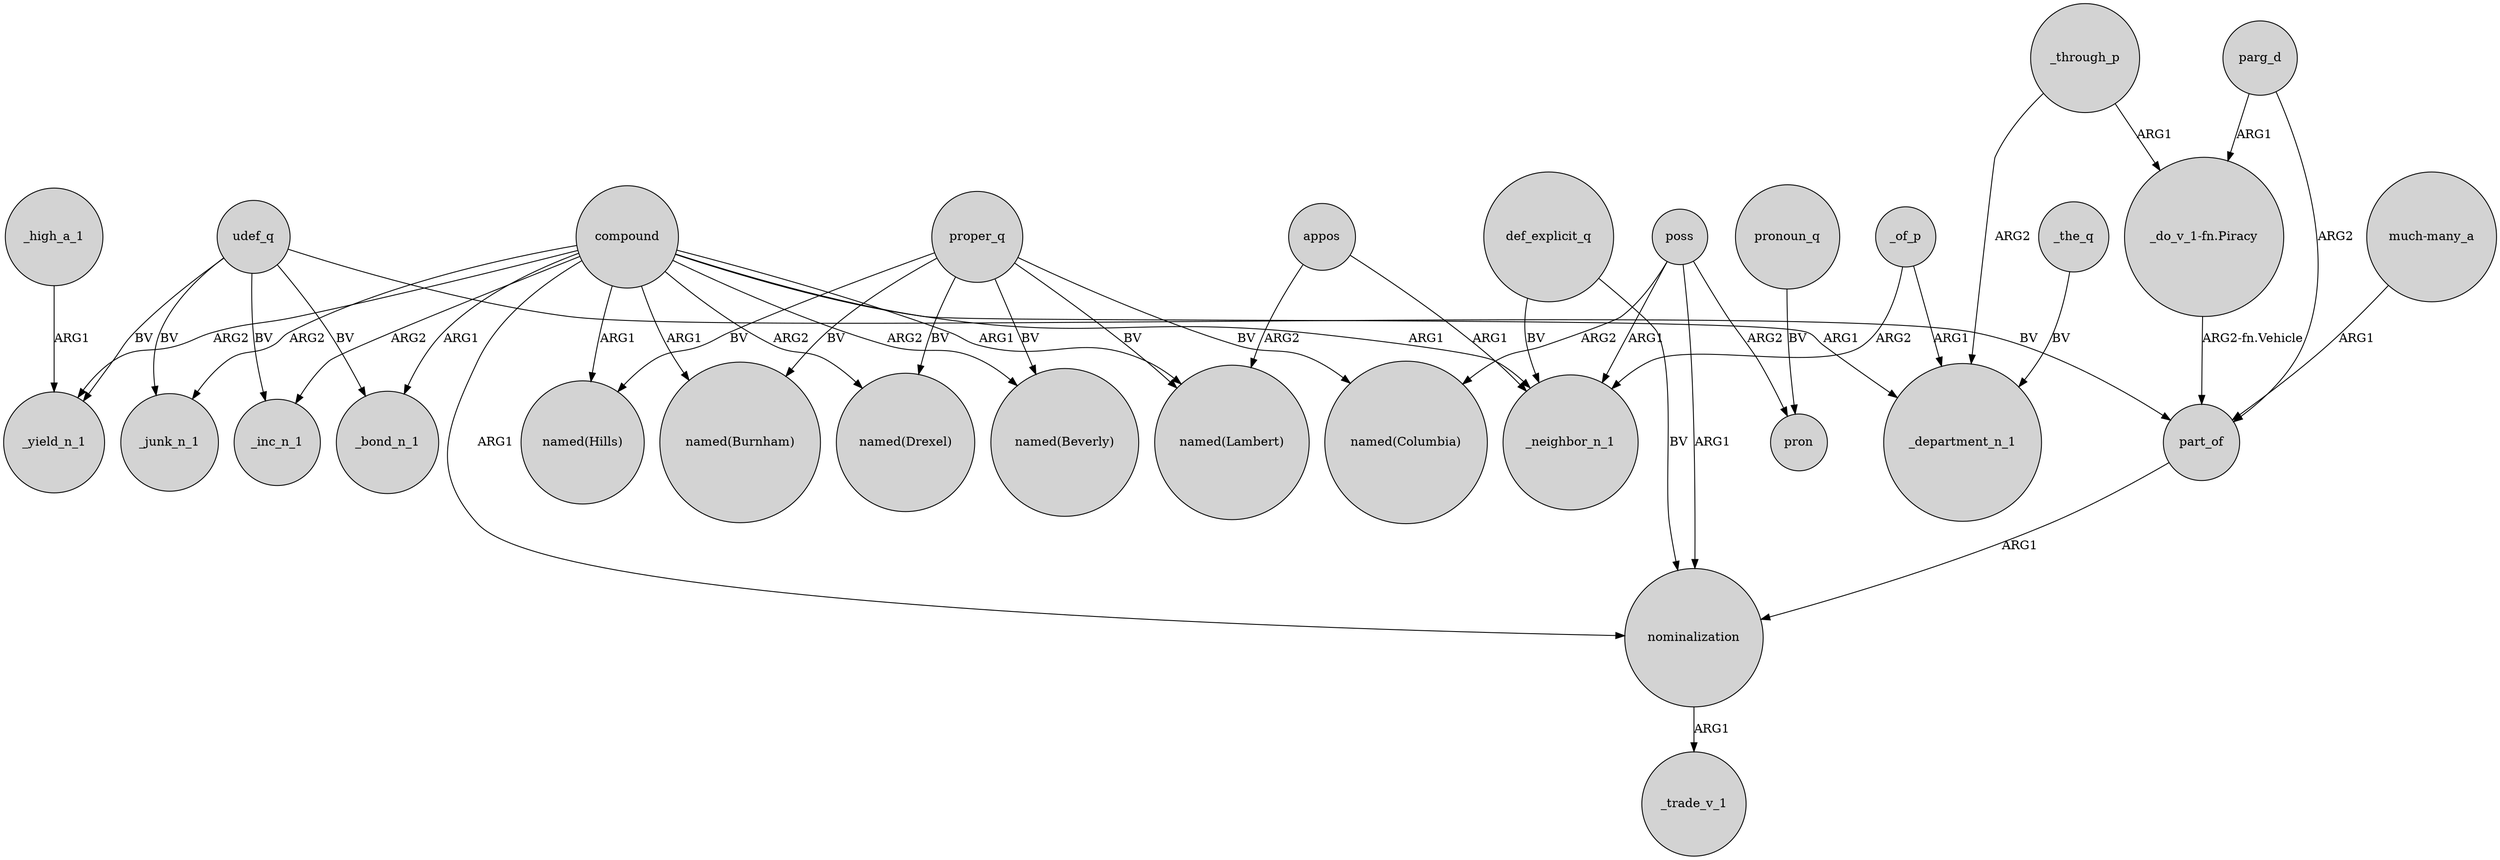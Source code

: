 digraph {
	node [shape=circle style=filled]
	appos -> "named(Lambert)" [label=ARG2]
	udef_q -> _bond_n_1 [label=BV]
	compound -> "named(Burnham)" [label=ARG1]
	compound -> _department_n_1 [label=ARG1]
	_through_p -> "_do_v_1-fn.Piracy" [label=ARG1]
	udef_q -> part_of [label=BV]
	compound -> _yield_n_1 [label=ARG2]
	compound -> _bond_n_1 [label=ARG1]
	compound -> _junk_n_1 [label=ARG2]
	proper_q -> "named(Drexel)" [label=BV]
	proper_q -> "named(Burnham)" [label=BV]
	poss -> nominalization [label=ARG1]
	poss -> "named(Columbia)" [label=ARG2]
	parg_d -> part_of [label=ARG2]
	pronoun_q -> pron [label=BV]
	compound -> nominalization [label=ARG1]
	udef_q -> _inc_n_1 [label=BV]
	parg_d -> "_do_v_1-fn.Piracy" [label=ARG1]
	poss -> pron [label=ARG2]
	proper_q -> "named(Beverly)" [label=BV]
	compound -> _inc_n_1 [label=ARG2]
	_the_q -> _department_n_1 [label=BV]
	proper_q -> "named(Hills)" [label=BV]
	proper_q -> "named(Lambert)" [label=BV]
	"much-many_a" -> part_of [label=ARG1]
	part_of -> nominalization [label=ARG1]
	udef_q -> _yield_n_1 [label=BV]
	def_explicit_q -> nominalization [label=BV]
	proper_q -> "named(Columbia)" [label=BV]
	compound -> "named(Lambert)" [label=ARG1]
	_high_a_1 -> _yield_n_1 [label=ARG1]
	compound -> "named(Hills)" [label=ARG1]
	udef_q -> _junk_n_1 [label=BV]
	compound -> "named(Drexel)" [label=ARG2]
	appos -> _neighbor_n_1 [label=ARG1]
	_of_p -> _neighbor_n_1 [label=ARG2]
	"_do_v_1-fn.Piracy" -> part_of [label="ARG2-fn.Vehicle"]
	def_explicit_q -> _neighbor_n_1 [label=BV]
	poss -> _neighbor_n_1 [label=ARG1]
	_of_p -> _department_n_1 [label=ARG1]
	compound -> _neighbor_n_1 [label=ARG1]
	_through_p -> _department_n_1 [label=ARG2]
	nominalization -> _trade_v_1 [label=ARG1]
	compound -> "named(Beverly)" [label=ARG2]
}
